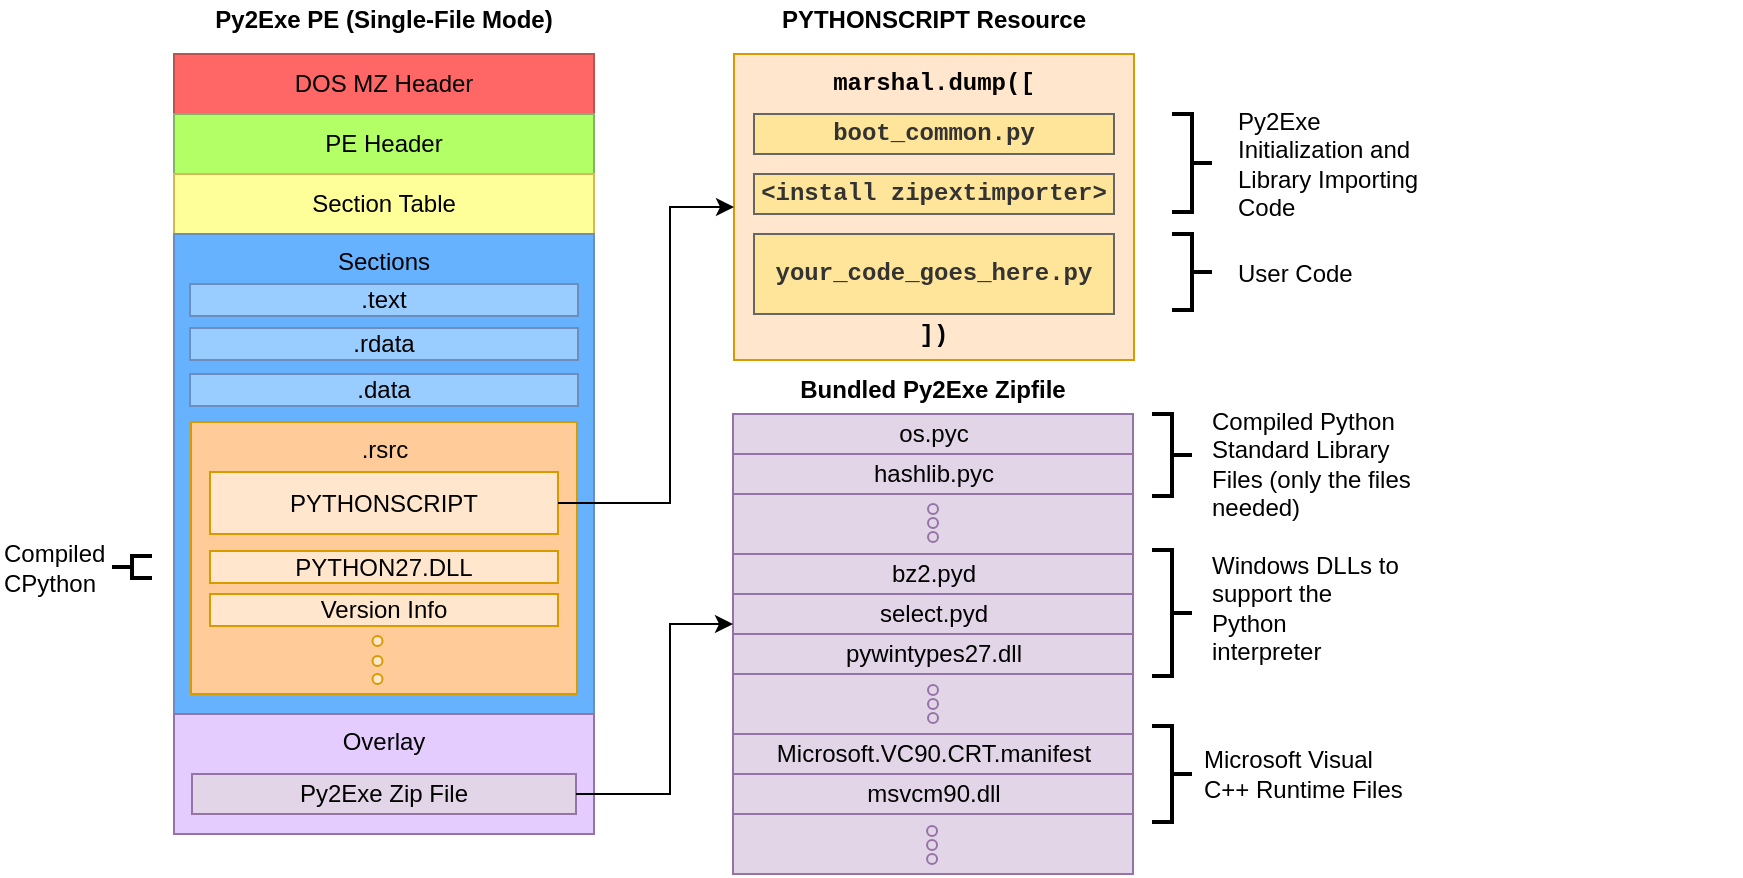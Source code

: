 <mxfile version="12.5.3" type="device"><diagram name="PE" id="lJjsBFAHptdHNsieat5v"><mxGraphModel dx="946" dy="680" grid="1" gridSize="10" guides="1" tooltips="1" connect="1" arrows="1" fold="1" page="1" pageScale="1" pageWidth="850" pageHeight="1100" math="0" shadow="0"><root><mxCell id="vc-KtJzRppvi4poG7PRW-0"/><mxCell id="vc-KtJzRppvi4poG7PRW-1" parent="vc-KtJzRppvi4poG7PRW-0"/><mxCell id="vc-KtJzRppvi4poG7PRW-2" value="Py2Exe PE (Single-File Mode)" style="text;html=1;strokeColor=none;fillColor=none;align=center;verticalAlign=middle;whiteSpace=wrap;rounded=0;fontStyle=1" parent="vc-KtJzRppvi4poG7PRW-1" vertex="1"><mxGeometry x="142" y="133.25" width="210" height="20" as="geometry"/></mxCell><mxCell id="vc-KtJzRppvi4poG7PRW-5" value="PYTHONSCRIPT Resource" style="text;html=1;strokeColor=none;fillColor=none;align=center;verticalAlign=middle;whiteSpace=wrap;rounded=0;fontStyle=1" parent="vc-KtJzRppvi4poG7PRW-1" vertex="1"><mxGeometry x="409.25" y="133.25" width="225.5" height="20" as="geometry"/></mxCell><mxCell id="vc-KtJzRppvi4poG7PRW-7" value="" style="group" parent="vc-KtJzRppvi4poG7PRW-1" vertex="1" connectable="0"><mxGeometry x="142" y="160" width="210" height="390" as="geometry"/></mxCell><mxCell id="vc-KtJzRppvi4poG7PRW-8" value="" style="rounded=0;whiteSpace=wrap;html=1;" parent="vc-KtJzRppvi4poG7PRW-7" vertex="1"><mxGeometry width="210" height="380" as="geometry"/></mxCell><mxCell id="vc-KtJzRppvi4poG7PRW-9" value="DOS MZ Header" style="rounded=0;whiteSpace=wrap;html=1;fillColor=#FF6666;strokeColor=#b85450;" parent="vc-KtJzRppvi4poG7PRW-7" vertex="1"><mxGeometry width="210" height="30" as="geometry"/></mxCell><mxCell id="vc-KtJzRppvi4poG7PRW-10" value="PE Header" style="rounded=0;whiteSpace=wrap;html=1;fillColor=#B3FF66;strokeColor=#82b366;" parent="vc-KtJzRppvi4poG7PRW-7" vertex="1"><mxGeometry y="30" width="210" height="30" as="geometry"/></mxCell><mxCell id="vc-KtJzRppvi4poG7PRW-11" value="Section Table" style="rounded=0;whiteSpace=wrap;html=1;fillColor=#FFFF99;strokeColor=#d6b656;" parent="vc-KtJzRppvi4poG7PRW-7" vertex="1"><mxGeometry y="60" width="210" height="30" as="geometry"/></mxCell><mxCell id="vc-KtJzRppvi4poG7PRW-12" value="Sections" style="rounded=0;whiteSpace=wrap;html=1;verticalAlign=top;fillColor=#66B2FF;strokeColor=#6c8ebf;" parent="vc-KtJzRppvi4poG7PRW-7" vertex="1"><mxGeometry y="90" width="210" height="250" as="geometry"/></mxCell><mxCell id="vc-KtJzRppvi4poG7PRW-13" value=".text" style="rounded=0;whiteSpace=wrap;html=1;fillColor=#99CCFF;strokeColor=#6c8ebf;" parent="vc-KtJzRppvi4poG7PRW-7" vertex="1"><mxGeometry x="8" y="115" width="194" height="16" as="geometry"/></mxCell><mxCell id="vc-KtJzRppvi4poG7PRW-14" value=".rsrc" style="rounded=0;whiteSpace=wrap;html=1;fillColor=#FFCC99;strokeColor=#d79b00;verticalAlign=top;" parent="vc-KtJzRppvi4poG7PRW-7" vertex="1"><mxGeometry x="8.5" y="184" width="193" height="136" as="geometry"/></mxCell><mxCell id="vc-KtJzRppvi4poG7PRW-15" value=".rdata" style="rounded=0;whiteSpace=wrap;html=1;fillColor=#99CCFF;strokeColor=#6c8ebf;" parent="vc-KtJzRppvi4poG7PRW-7" vertex="1"><mxGeometry x="8" y="137" width="194" height="16" as="geometry"/></mxCell><mxCell id="vc-KtJzRppvi4poG7PRW-16" value=".data" style="rounded=0;whiteSpace=wrap;html=1;fillColor=#99CCFF;strokeColor=#6c8ebf;" parent="vc-KtJzRppvi4poG7PRW-7" vertex="1"><mxGeometry x="8" y="160" width="194" height="16" as="geometry"/></mxCell><mxCell id="vc-KtJzRppvi4poG7PRW-17" value="Overlay" style="rounded=0;whiteSpace=wrap;html=1;verticalAlign=top;fillColor=#E5CCFF;strokeColor=#9673a6;" parent="vc-KtJzRppvi4poG7PRW-7" vertex="1"><mxGeometry y="330" width="210" height="60" as="geometry"/></mxCell><mxCell id="vc-KtJzRppvi4poG7PRW-18" value="PYTHONSCRIPT" style="rounded=0;whiteSpace=wrap;html=1;fillColor=#ffe6cc;strokeColor=#d79b00;" parent="vc-KtJzRppvi4poG7PRW-7" vertex="1"><mxGeometry x="18" y="209" width="174" height="31" as="geometry"/></mxCell><mxCell id="vc-KtJzRppvi4poG7PRW-19" value="Py2Exe Zip File" style="rounded=0;whiteSpace=wrap;html=1;fillColor=#e1d5e7;strokeColor=#9673a6;" parent="vc-KtJzRppvi4poG7PRW-7" vertex="1"><mxGeometry x="9" y="360" width="192" height="20" as="geometry"/></mxCell><mxCell id="vc-KtJzRppvi4poG7PRW-20" value="PYTHON27.DLL" style="rounded=0;whiteSpace=wrap;html=1;fillColor=#ffe6cc;strokeColor=#d79b00;" parent="vc-KtJzRppvi4poG7PRW-7" vertex="1"><mxGeometry x="18" y="248.5" width="174" height="16" as="geometry"/></mxCell><mxCell id="vc-KtJzRppvi4poG7PRW-21" value="" style="group" parent="vc-KtJzRppvi4poG7PRW-7" vertex="1" connectable="0"><mxGeometry x="18" y="270" width="174" height="45" as="geometry"/></mxCell><mxCell id="vc-KtJzRppvi4poG7PRW-22" value="Version Info" style="rounded=0;whiteSpace=wrap;html=1;fillColor=#ffe6cc;strokeColor=#d79b00;" parent="vc-KtJzRppvi4poG7PRW-21" vertex="1"><mxGeometry width="174" height="16" as="geometry"/></mxCell><mxCell id="vc-KtJzRppvi4poG7PRW-23" value="" style="group" parent="vc-KtJzRppvi4poG7PRW-21" vertex="1" connectable="0"><mxGeometry x="83.25" y="21" width="7.5" height="24" as="geometry"/></mxCell><mxCell id="vc-KtJzRppvi4poG7PRW-24" value="" style="ellipse;whiteSpace=wrap;html=1;aspect=fixed;fillColor=#ffe6cc;fontFamily=Verdana;strokeColor=#d79b00;" parent="vc-KtJzRppvi4poG7PRW-23" vertex="1"><mxGeometry x="-2" width="5" height="5" as="geometry"/></mxCell><mxCell id="vc-KtJzRppvi4poG7PRW-25" value="" style="ellipse;whiteSpace=wrap;html=1;aspect=fixed;fillColor=#ffe6cc;fontFamily=Verdana;strokeColor=#d79b00;" parent="vc-KtJzRppvi4poG7PRW-23" vertex="1"><mxGeometry x="-2" y="10" width="5" height="5" as="geometry"/></mxCell><mxCell id="vc-KtJzRppvi4poG7PRW-26" value="" style="ellipse;whiteSpace=wrap;html=1;aspect=fixed;fillColor=#ffe6cc;fontFamily=Verdana;strokeColor=#d79b00;" parent="vc-KtJzRppvi4poG7PRW-23" vertex="1"><mxGeometry x="-2" y="19" width="5" height="5" as="geometry"/></mxCell><mxCell id="vc-KtJzRppvi4poG7PRW-27" value="" style="group" parent="vc-KtJzRppvi4poG7PRW-1" vertex="1" connectable="0"><mxGeometry x="422" y="160" width="200" height="153" as="geometry"/></mxCell><mxCell id="vc-KtJzRppvi4poG7PRW-28" value="&lt;font face=&quot;Courier New&quot;&gt;&lt;b&gt;marshal.dump([&lt;/b&gt;&lt;/font&gt;" style="rounded=0;whiteSpace=wrap;html=1;fillColor=#ffe6cc;strokeColor=#d79b00;verticalAlign=top;" parent="vc-KtJzRppvi4poG7PRW-27" vertex="1"><mxGeometry width="200" height="153" as="geometry"/></mxCell><mxCell id="vc-KtJzRppvi4poG7PRW-29" value="boot_common.py" style="rounded=0;whiteSpace=wrap;html=1;fillColor=#FFE599;strokeColor=#666666;fontColor=#333333;fontFamily=Courier New;fontStyle=1" parent="vc-KtJzRppvi4poG7PRW-27" vertex="1"><mxGeometry x="10" y="30" width="180" height="20" as="geometry"/></mxCell><mxCell id="vc-KtJzRppvi4poG7PRW-30" value="&amp;lt;install zipextimporter&amp;gt;" style="rounded=0;whiteSpace=wrap;html=1;fillColor=#FFE599;strokeColor=#666666;fontColor=#333333;fontFamily=Courier New;fontStyle=1" parent="vc-KtJzRppvi4poG7PRW-27" vertex="1"><mxGeometry x="10" y="60" width="180" height="20" as="geometry"/></mxCell><mxCell id="vc-KtJzRppvi4poG7PRW-31" value="your_code_goes_here.py" style="rounded=0;whiteSpace=wrap;html=1;fillColor=#FFE599;strokeColor=#666666;fontColor=#333333;fontFamily=Courier New;fontStyle=1" parent="vc-KtJzRppvi4poG7PRW-27" vertex="1"><mxGeometry x="10" y="90" width="180" height="40" as="geometry"/></mxCell><mxCell id="vc-KtJzRppvi4poG7PRW-32" value="])" style="text;html=1;strokeColor=none;fillColor=none;align=center;verticalAlign=middle;whiteSpace=wrap;rounded=0;fontFamily=Courier New;fontStyle=1" parent="vc-KtJzRppvi4poG7PRW-27" vertex="1"><mxGeometry x="87.0" y="131" width="26" height="20" as="geometry"/></mxCell><mxCell id="vc-KtJzRppvi4poG7PRW-33" value="" style="group" parent="vc-KtJzRppvi4poG7PRW-1" vertex="1" connectable="0"><mxGeometry x="725.5" y="160" width="200" height="290" as="geometry"/></mxCell><mxCell id="vc-KtJzRppvi4poG7PRW-34" value="" style="rounded=0;whiteSpace=wrap;html=1;fillColor=#e1d5e7;strokeColor=#9673a6;verticalAlign=top;" parent="vc-KtJzRppvi4poG7PRW-33" vertex="1"><mxGeometry x="-304" y="180" width="200" height="230" as="geometry"/></mxCell><mxCell id="vc-KtJzRppvi4poG7PRW-35" value="os.pyc" style="rounded=0;whiteSpace=wrap;html=1;fillColor=#e1d5e7;strokeColor=#9673a6;" parent="vc-KtJzRppvi4poG7PRW-33" vertex="1"><mxGeometry x="-304" y="180" width="200" height="20" as="geometry"/></mxCell><mxCell id="vc-KtJzRppvi4poG7PRW-36" value="hashlib.pyc" style="rounded=0;whiteSpace=wrap;html=1;fillColor=#e1d5e7;strokeColor=#9673a6;" parent="vc-KtJzRppvi4poG7PRW-33" vertex="1"><mxGeometry x="-304" y="200" width="200" height="20" as="geometry"/></mxCell><mxCell id="vc-KtJzRppvi4poG7PRW-41" value="bz2.pyd" style="rounded=0;whiteSpace=wrap;html=1;fillColor=#e1d5e7;strokeColor=#9673a6;" parent="vc-KtJzRppvi4poG7PRW-33" vertex="1"><mxGeometry x="-304" y="250" width="200" height="20" as="geometry"/></mxCell><mxCell id="vc-KtJzRppvi4poG7PRW-42" value="select.pyd" style="rounded=0;whiteSpace=wrap;html=1;fillColor=#e1d5e7;strokeColor=#9673a6;" parent="vc-KtJzRppvi4poG7PRW-33" vertex="1"><mxGeometry x="-304" y="270" width="200" height="20" as="geometry"/></mxCell><mxCell id="vc-KtJzRppvi4poG7PRW-47" value="Microsoft.VC90.CRT.manifest" style="rounded=0;whiteSpace=wrap;html=1;fillColor=#e1d5e7;strokeColor=#9673a6;" parent="vc-KtJzRppvi4poG7PRW-33" vertex="1"><mxGeometry x="-304" y="340" width="200" height="20" as="geometry"/></mxCell><mxCell id="vc-KtJzRppvi4poG7PRW-48" value="pywintypes27.dll" style="rounded=0;whiteSpace=wrap;html=1;fillColor=#e1d5e7;strokeColor=#9673a6;" parent="vc-KtJzRppvi4poG7PRW-33" vertex="1"><mxGeometry x="-304" y="290" width="200" height="20" as="geometry"/></mxCell><mxCell id="vc-KtJzRppvi4poG7PRW-49" value="msvcm90.dll" style="rounded=0;whiteSpace=wrap;html=1;fillColor=#e1d5e7;strokeColor=#9673a6;" parent="vc-KtJzRppvi4poG7PRW-33" vertex="1"><mxGeometry x="-304" y="360" width="200" height="20" as="geometry"/></mxCell><mxCell id="gV0p73Z08iKFrvK2utIa-9" value="" style="ellipse;whiteSpace=wrap;html=1;aspect=fixed;fillColor=#e1d5e7;fontFamily=Verdana;strokeColor=#9673a6;" parent="vc-KtJzRppvi4poG7PRW-33" vertex="1"><mxGeometry x="-206.5" y="329.5" width="5" height="5" as="geometry"/></mxCell><mxCell id="gV0p73Z08iKFrvK2utIa-10" value="" style="ellipse;whiteSpace=wrap;html=1;aspect=fixed;fillColor=#e1d5e7;fontFamily=Verdana;strokeColor=#9673a6;" parent="vc-KtJzRppvi4poG7PRW-33" vertex="1"><mxGeometry x="-206.5" y="322.5" width="5" height="5" as="geometry"/></mxCell><mxCell id="gV0p73Z08iKFrvK2utIa-11" value="" style="ellipse;whiteSpace=wrap;html=1;aspect=fixed;fillColor=#e1d5e7;fontFamily=Verdana;strokeColor=#9673a6;" parent="vc-KtJzRppvi4poG7PRW-33" vertex="1"><mxGeometry x="-206.5" y="315.5" width="5" height="5" as="geometry"/></mxCell><mxCell id="gV0p73Z08iKFrvK2utIa-6" value="" style="ellipse;whiteSpace=wrap;html=1;aspect=fixed;fillColor=#e1d5e7;fontFamily=Verdana;strokeColor=#9673a6;" parent="vc-KtJzRppvi4poG7PRW-33" vertex="1"><mxGeometry x="-206.97" y="400" width="5" height="5" as="geometry"/></mxCell><mxCell id="gV0p73Z08iKFrvK2utIa-7" value="" style="ellipse;whiteSpace=wrap;html=1;aspect=fixed;fillColor=#e1d5e7;fontFamily=Verdana;strokeColor=#9673a6;" parent="vc-KtJzRppvi4poG7PRW-33" vertex="1"><mxGeometry x="-206.97" y="393" width="5" height="5" as="geometry"/></mxCell><mxCell id="gV0p73Z08iKFrvK2utIa-8" value="" style="ellipse;whiteSpace=wrap;html=1;aspect=fixed;fillColor=#e1d5e7;fontFamily=Verdana;strokeColor=#9673a6;" parent="vc-KtJzRppvi4poG7PRW-33" vertex="1"><mxGeometry x="-206.97" y="386" width="5" height="5" as="geometry"/></mxCell><mxCell id="vc-KtJzRppvi4poG7PRW-46" value="" style="ellipse;whiteSpace=wrap;html=1;aspect=fixed;fillColor=#e1d5e7;fontFamily=Verdana;strokeColor=#9673a6;" parent="vc-KtJzRppvi4poG7PRW-33" vertex="1"><mxGeometry x="-206.5" y="239" width="5" height="5" as="geometry"/></mxCell><mxCell id="vc-KtJzRppvi4poG7PRW-45" value="" style="ellipse;whiteSpace=wrap;html=1;aspect=fixed;fillColor=#e1d5e7;fontFamily=Verdana;strokeColor=#9673a6;" parent="vc-KtJzRppvi4poG7PRW-33" vertex="1"><mxGeometry x="-206.5" y="232" width="5" height="5" as="geometry"/></mxCell><mxCell id="vc-KtJzRppvi4poG7PRW-44" value="" style="ellipse;whiteSpace=wrap;html=1;aspect=fixed;fillColor=#e1d5e7;fontFamily=Verdana;strokeColor=#9673a6;" parent="vc-KtJzRppvi4poG7PRW-33" vertex="1"><mxGeometry x="-206.5" y="225" width="5" height="5" as="geometry"/></mxCell><mxCell id="vc-KtJzRppvi4poG7PRW-52" value="Py2Exe Initialization and Library Importing Code" style="text;html=1;strokeColor=none;fillColor=none;align=left;verticalAlign=middle;whiteSpace=wrap;rounded=0;fontFamily=Helvetica;" parent="vc-KtJzRppvi4poG7PRW-1" vertex="1"><mxGeometry x="672" y="193.25" width="98" height="43.5" as="geometry"/></mxCell><mxCell id="vc-KtJzRppvi4poG7PRW-53" value="" style="strokeWidth=2;html=1;shape=mxgraph.flowchart.annotation_2;align=left;labelPosition=right;pointerEvents=1;fillColor=#E5CCFF;fontFamily=Helvetica;rotation=-180;" parent="vc-KtJzRppvi4poG7PRW-1" vertex="1"><mxGeometry x="641" y="190" width="20" height="49" as="geometry"/></mxCell><mxCell id="vc-KtJzRppvi4poG7PRW-54" value="User Code" style="text;html=1;strokeColor=none;fillColor=none;align=left;verticalAlign=middle;whiteSpace=wrap;rounded=0;fontFamily=Helvetica;" parent="vc-KtJzRppvi4poG7PRW-1" vertex="1"><mxGeometry x="672" y="259.5" width="78" height="20" as="geometry"/></mxCell><mxCell id="vc-KtJzRppvi4poG7PRW-55" value="" style="strokeWidth=2;html=1;shape=mxgraph.flowchart.annotation_2;align=left;labelPosition=right;pointerEvents=1;fillColor=#E5CCFF;fontFamily=Helvetica;rotation=-180;" parent="vc-KtJzRppvi4poG7PRW-1" vertex="1"><mxGeometry x="641" y="250" width="20" height="38" as="geometry"/></mxCell><mxCell id="vc-KtJzRppvi4poG7PRW-62" value="" style="strokeWidth=2;html=1;shape=mxgraph.flowchart.annotation_2;align=left;labelPosition=right;pointerEvents=1;fillColor=#E5CCFF;fontFamily=Helvetica;rotation=0;" parent="vc-KtJzRppvi4poG7PRW-1" vertex="1"><mxGeometry x="111" y="411" width="20" height="11" as="geometry"/></mxCell><mxCell id="vc-KtJzRppvi4poG7PRW-63" value="Compiled CPython" style="text;html=1;strokeColor=none;fillColor=none;align=left;verticalAlign=middle;whiteSpace=wrap;rounded=0;fontFamily=Helvetica;" parent="vc-KtJzRppvi4poG7PRW-1" vertex="1"><mxGeometry x="55" y="406.5" width="50" height="20" as="geometry"/></mxCell><mxCell id="gV0p73Z08iKFrvK2utIa-12" value="" style="group" parent="vc-KtJzRppvi4poG7PRW-1" vertex="1" connectable="0"><mxGeometry x="424" y="318" width="342" height="226" as="geometry"/></mxCell><mxCell id="vc-KtJzRppvi4poG7PRW-6" value="Bundled Py2Exe Zipfile" style="text;html=1;strokeColor=none;fillColor=none;align=center;verticalAlign=middle;whiteSpace=wrap;rounded=0;fontStyle=1" parent="gV0p73Z08iKFrvK2utIa-12" vertex="1"><mxGeometry width="195" height="20" as="geometry"/></mxCell><mxCell id="vc-KtJzRppvi4poG7PRW-56" value="" style="strokeWidth=2;html=1;shape=mxgraph.flowchart.annotation_2;align=left;labelPosition=right;pointerEvents=1;fillColor=#E5CCFF;fontFamily=Helvetica;rotation=-180;" parent="gV0p73Z08iKFrvK2utIa-12" vertex="1"><mxGeometry x="207" y="22" width="20" height="41" as="geometry"/></mxCell><mxCell id="vc-KtJzRppvi4poG7PRW-57" value="" style="strokeWidth=2;html=1;shape=mxgraph.flowchart.annotation_2;align=left;labelPosition=right;pointerEvents=1;fillColor=#E5CCFF;fontFamily=Helvetica;rotation=-180;" parent="gV0p73Z08iKFrvK2utIa-12" vertex="1"><mxGeometry x="207" y="90" width="20" height="63" as="geometry"/></mxCell><mxCell id="vc-KtJzRppvi4poG7PRW-58" value="" style="strokeWidth=2;html=1;shape=mxgraph.flowchart.annotation_2;align=left;labelPosition=right;pointerEvents=1;fillColor=#E5CCFF;fontFamily=Helvetica;rotation=-180;" parent="gV0p73Z08iKFrvK2utIa-12" vertex="1"><mxGeometry x="207" y="178" width="20" height="48" as="geometry"/></mxCell><mxCell id="vc-KtJzRppvi4poG7PRW-59" value="Compiled Python Standard Library Files (only the files needed)" style="text;html=1;strokeColor=none;fillColor=none;align=left;verticalAlign=middle;whiteSpace=wrap;rounded=0;fontFamily=Helvetica;" parent="gV0p73Z08iKFrvK2utIa-12" vertex="1"><mxGeometry x="235" y="36.5" width="107" height="20" as="geometry"/></mxCell><mxCell id="vc-KtJzRppvi4poG7PRW-60" value="Windows DLLs to support the Python interpreter&amp;nbsp;" style="text;html=1;strokeColor=none;fillColor=none;align=left;verticalAlign=middle;whiteSpace=wrap;rounded=0;fontFamily=Helvetica;" parent="gV0p73Z08iKFrvK2utIa-12" vertex="1"><mxGeometry x="235" y="109" width="97" height="20" as="geometry"/></mxCell><mxCell id="vc-KtJzRppvi4poG7PRW-61" value="Microsoft Visual C++ Runtime Files" style="text;html=1;strokeColor=none;fillColor=none;align=left;verticalAlign=middle;whiteSpace=wrap;rounded=0;fontFamily=Helvetica;" parent="gV0p73Z08iKFrvK2utIa-12" vertex="1"><mxGeometry x="230.5" y="192" width="106" height="20" as="geometry"/></mxCell><mxCell id="gV0p73Z08iKFrvK2utIa-14" style="edgeStyle=elbowEdgeStyle;rounded=0;orthogonalLoop=1;jettySize=auto;html=1;exitX=1;exitY=0.5;exitDx=0;exitDy=0;entryX=0;entryY=0.75;entryDx=0;entryDy=0;fontFamily=Helvetica;" parent="vc-KtJzRppvi4poG7PRW-1" source="vc-KtJzRppvi4poG7PRW-19" target="vc-KtJzRppvi4poG7PRW-42" edge="1"><mxGeometry relative="1" as="geometry"><Array as="points"><mxPoint x="390" y="490"/></Array></mxGeometry></mxCell><mxCell id="vc-KtJzRppvi4poG7PRW-3" style="edgeStyle=elbowEdgeStyle;rounded=0;orthogonalLoop=1;jettySize=auto;html=1;exitX=1;exitY=0.5;exitDx=0;exitDy=0;entryX=0;entryY=0.5;entryDx=0;entryDy=0;fontFamily=Verdana;" parent="vc-KtJzRppvi4poG7PRW-1" source="vc-KtJzRppvi4poG7PRW-18" target="vc-KtJzRppvi4poG7PRW-28" edge="1"><mxGeometry relative="1" as="geometry"><Array as="points"><mxPoint x="390" y="310"/></Array></mxGeometry></mxCell></root></mxGraphModel></diagram></mxfile>